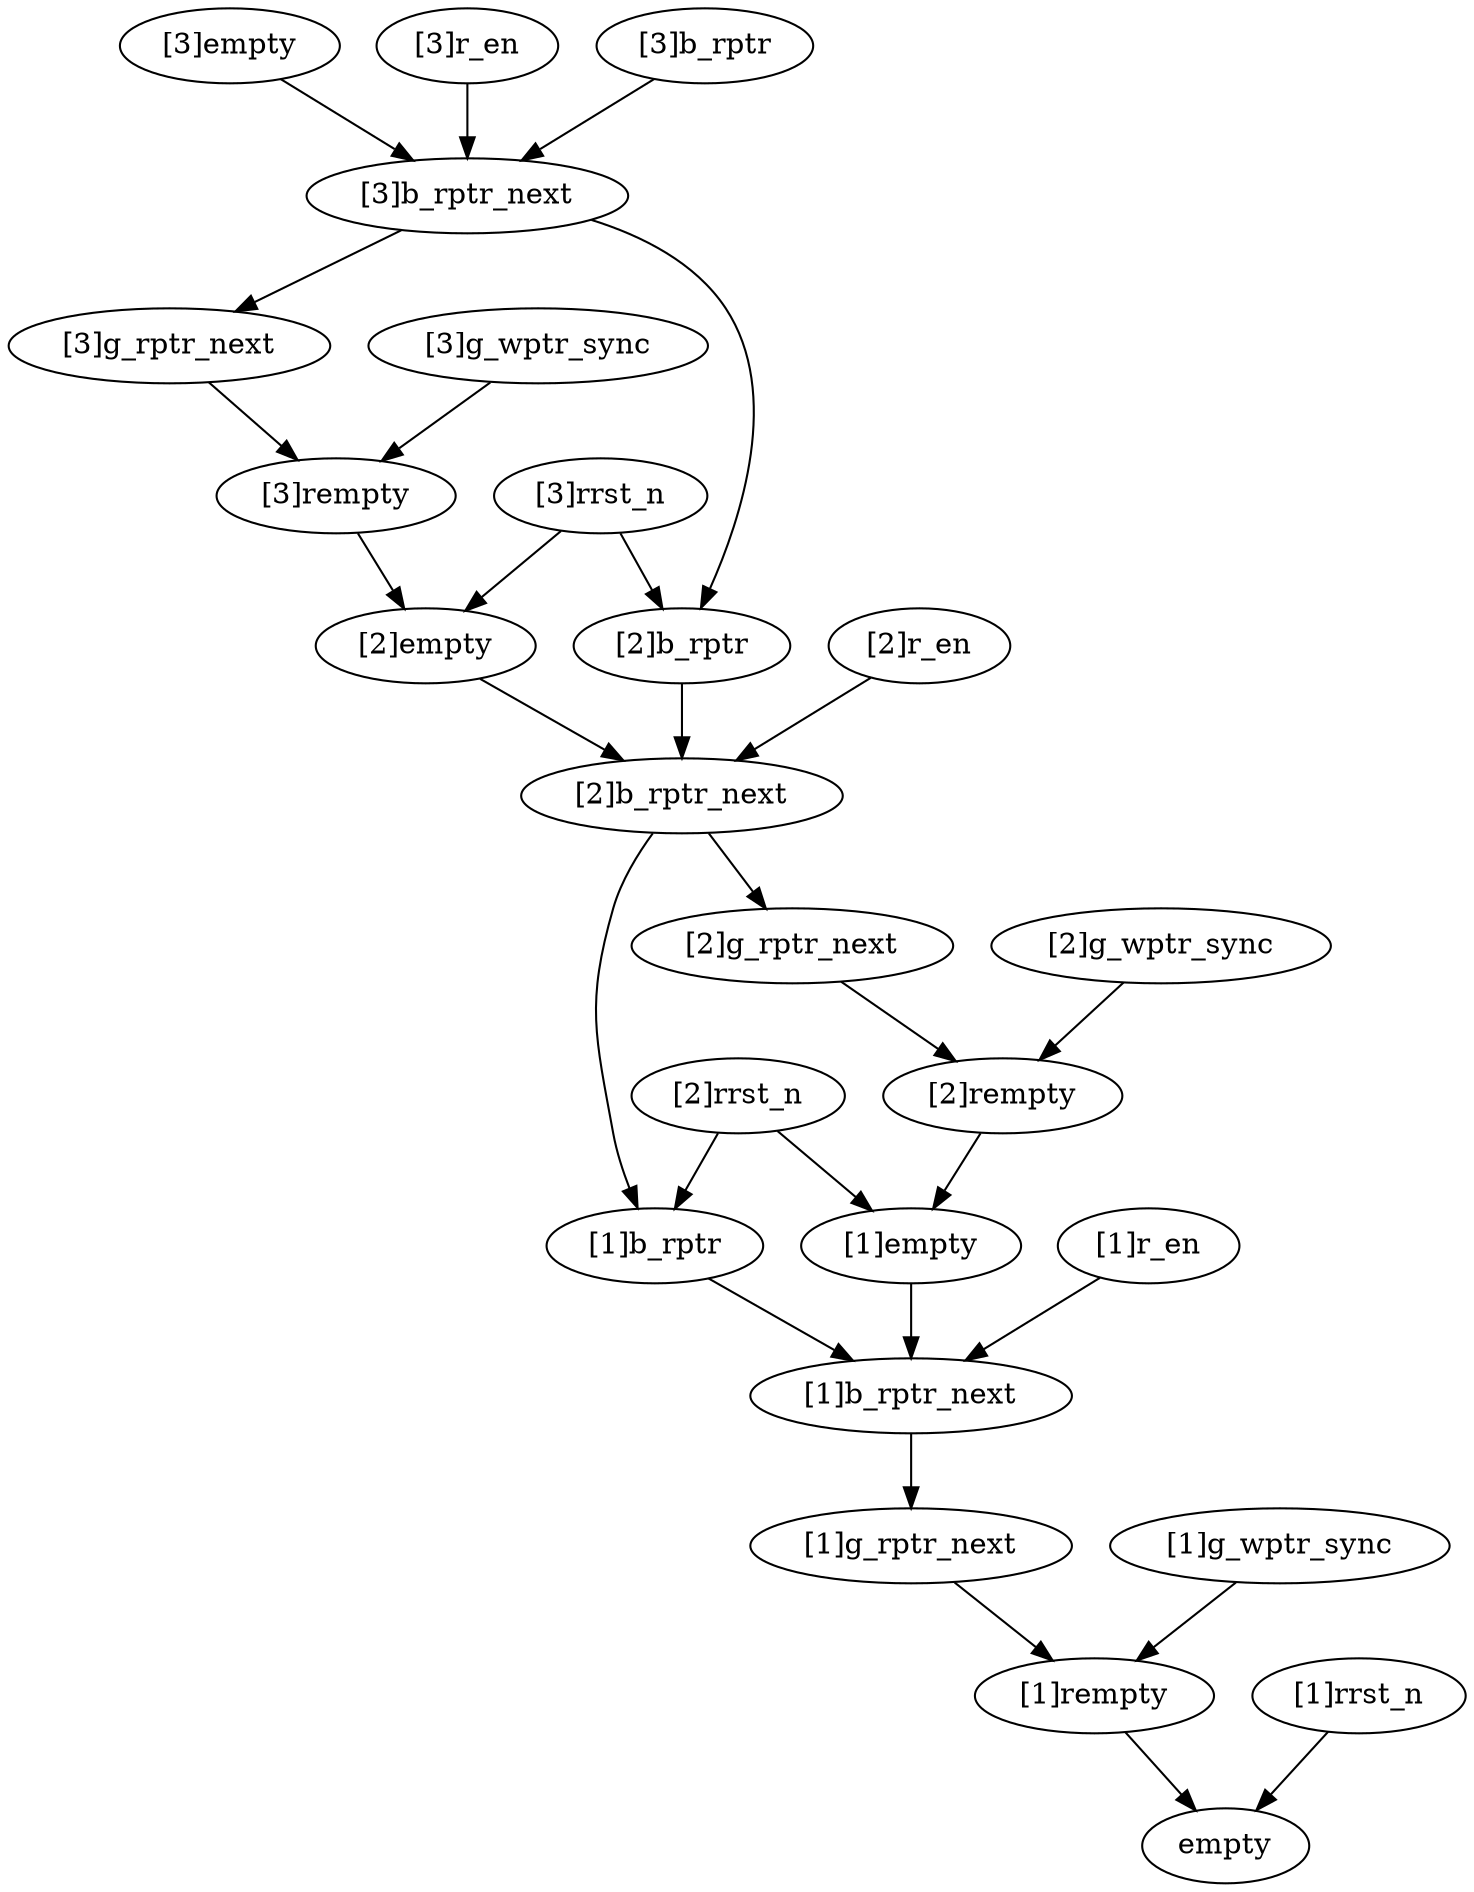 strict digraph "" {
	"[3]empty"	 [complexity=36,
		importance=1.90070436293,
		rank=0.0527973434147];
	"[3]b_rptr_next"	 [complexity=32,
		importance=1.76898909813,
		rank=0.0552809093166];
	"[3]empty" -> "[3]b_rptr_next";
	"[1]r_en"	 [complexity=12,
		importance=0.650796768164,
		rank=0.0542330640137];
	"[1]b_rptr_next"	 [complexity=8,
		importance=0.589663032711,
		rank=0.0737078790889];
	"[1]r_en" -> "[1]b_rptr_next";
	"[3]r_en"	 [complexity=36,
		importance=1.83012283359,
		rank=0.0508367453774];
	"[3]r_en" -> "[3]b_rptr_next";
	"[2]r_en"	 [complexity=24,
		importance=1.24045980087,
		rank=0.0516858250364];
	"[2]b_rptr_next"	 [complexity=20,
		importance=1.17932606542,
		rank=0.0589663032711];
	"[2]r_en" -> "[2]b_rptr_next";
	"[3]g_rptr_next"	 [complexity=29,
		importance=1.54816605646,
		rank=0.0533850364295];
	"[3]rempty"	 [complexity=26,
		importance=1.43182696752,
		rank=0.0550702679814];
	"[3]g_rptr_next" -> "[3]rempty";
	"[1]g_wptr_sync"	 [complexity=5,
		importance=0.313634637547,
		rank=0.0627269275095];
	"[1]rempty"	 [complexity=2,
		importance=0.252500902094,
		rank=0.126250451047];
	"[1]g_wptr_sync" -> "[1]rempty";
	"[2]rrst_n"	 [complexity=13,
		importance=1.50389033047,
		rank=0.115683871574];
	"[1]b_rptr"	 [complexity=12,
		importance=0.716191086959,
		rank=0.0596825905799];
	"[2]rrst_n" -> "[1]b_rptr";
	"[1]empty"	 [complexity=12,
		importance=0.721378297507,
		rank=0.0601148581256];
	"[2]rrst_n" -> "[1]empty";
	"[2]rempty"	 [complexity=14,
		importance=0.842163934805,
		rank=0.0601545667718];
	"[2]rempty" -> "[1]empty";
	empty	 [complexity=0,
		importance=0.131715264796,
		rank=0.0];
	"[1]rrst_n"	 [complexity=1,
		importance=0.324564265045,
		rank=0.324564265045];
	"[1]rrst_n" -> empty;
	"[2]g_wptr_sync"	 [complexity=17,
		importance=0.903297670258,
		rank=0.053135157074];
	"[2]g_wptr_sync" -> "[2]rempty";
	"[3]b_rptr_next" -> "[3]g_rptr_next";
	"[2]b_rptr"	 [complexity=24,
		importance=1.30585411967,
		rank=0.0544105883196];
	"[3]b_rptr_next" -> "[2]b_rptr";
	"[2]empty"	 [complexity=24,
		importance=1.31104133022,
		rank=0.0546267220924];
	"[2]empty" -> "[2]b_rptr_next";
	"[1]b_rptr" -> "[1]b_rptr_next";
	"[3]rempty" -> "[2]empty";
	"[3]g_wptr_sync"	 [complexity=29,
		importance=1.49296070297,
		rank=0.0514814035507];
	"[3]g_wptr_sync" -> "[3]rempty";
	"[3]b_rptr"	 [complexity=36,
		importance=1.89551715238,
		rank=0.0526532542328];
	"[3]b_rptr" -> "[3]b_rptr_next";
	"[1]g_rptr_next"	 [complexity=5,
		importance=0.368839991034,
		rank=0.0737679982068];
	"[1]b_rptr_next" -> "[1]g_rptr_next";
	"[2]b_rptr_next" -> "[1]b_rptr";
	"[2]g_rptr_next"	 [complexity=17,
		importance=0.958503023745,
		rank=0.0563825308085];
	"[2]b_rptr_next" -> "[2]g_rptr_next";
	"[1]g_rptr_next" -> "[1]rempty";
	"[2]g_rptr_next" -> "[2]rempty";
	"[1]empty" -> "[1]b_rptr_next";
	"[2]b_rptr" -> "[2]b_rptr_next";
	"[3]rrst_n"	 [complexity=25,
		importance=2.68321639589,
		rank=0.107328655836];
	"[3]rrst_n" -> "[2]empty";
	"[3]rrst_n" -> "[2]b_rptr";
	"[1]rempty" -> empty;
}
